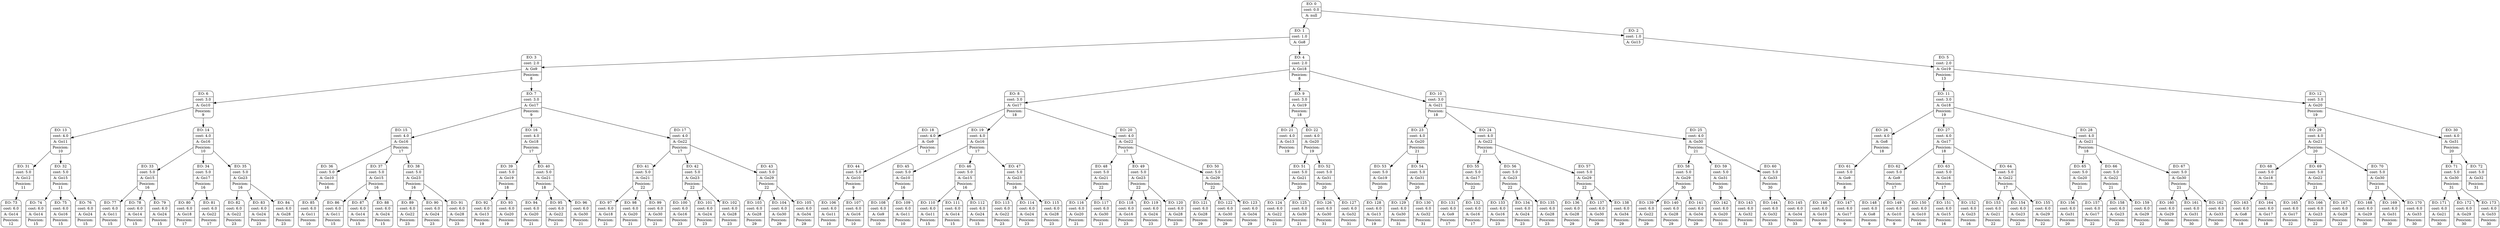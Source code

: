 digraph g {
node [shape = Mrecord];
nodo0[label="{EO: 0|cost: 0.0|A: null}"]
nodo1[label="{EO: 1|cost: 1.0|A: Go8}"]
nodo3[label="{EO: 3|cost: 2.0|A: Go9|Posicion:\n8}"]
nodo6[label="{EO: 6|cost: 3.0|A: Go10|Posicion:\n9}"]
nodo13[label="{EO: 13|cost: 4.0|A: Go11|Posicion:\n10}"]
nodo31[label="{EO: 31|cost: 5.0|A: Go12|Posicion:\n11}"]
nodo73[label="{EO: 73|cost: 6.0|A: Go14|Posicion:\n12}"]

nodo31 -> nodo73;

nodo13 -> nodo31;
nodo32[label="{EO: 32|cost: 5.0|A: Go15|Posicion:\n11}"]
nodo74[label="{EO: 74|cost: 6.0|A: Go14|Posicion:\n15}"]

nodo32 -> nodo74;
nodo75[label="{EO: 75|cost: 6.0|A: Go16|Posicion:\n15}"]

nodo32 -> nodo75;
nodo76[label="{EO: 76|cost: 6.0|A: Go24|Posicion:\n15}"]

nodo32 -> nodo76;

nodo13 -> nodo32;

nodo6 -> nodo13;
nodo14[label="{EO: 14|cost: 4.0|A: Go16|Posicion:\n10}"]
nodo33[label="{EO: 33|cost: 5.0|A: Go15|Posicion:\n16}"]
nodo77[label="{EO: 77|cost: 6.0|A: Go11|Posicion:\n15}"]

nodo33 -> nodo77;
nodo78[label="{EO: 78|cost: 6.0|A: Go14|Posicion:\n15}"]

nodo33 -> nodo78;
nodo79[label="{EO: 79|cost: 6.0|A: Go24|Posicion:\n15}"]

nodo33 -> nodo79;

nodo14 -> nodo33;
nodo34[label="{EO: 34|cost: 5.0|A: Go17|Posicion:\n16}"]
nodo80[label="{EO: 80|cost: 6.0|A: Go18|Posicion:\n17}"]

nodo34 -> nodo80;
nodo81[label="{EO: 81|cost: 6.0|A: Go22|Posicion:\n17}"]

nodo34 -> nodo81;

nodo14 -> nodo34;
nodo35[label="{EO: 35|cost: 5.0|A: Go23|Posicion:\n16}"]
nodo82[label="{EO: 82|cost: 6.0|A: Go22|Posicion:\n23}"]

nodo35 -> nodo82;
nodo83[label="{EO: 83|cost: 6.0|A: Go24|Posicion:\n23}"]

nodo35 -> nodo83;
nodo84[label="{EO: 84|cost: 6.0|A: Go28|Posicion:\n23}"]

nodo35 -> nodo84;

nodo14 -> nodo35;

nodo6 -> nodo14;

nodo3 -> nodo6;
nodo7[label="{EO: 7|cost: 3.0|A: Go17|Posicion:\n9}"]
nodo15[label="{EO: 15|cost: 4.0|A: Go16|Posicion:\n17}"]
nodo36[label="{EO: 36|cost: 5.0|A: Go10|Posicion:\n16}"]
nodo85[label="{EO: 85|cost: 6.0|A: Go11|Posicion:\n10}"]

nodo36 -> nodo85;

nodo15 -> nodo36;
nodo37[label="{EO: 37|cost: 5.0|A: Go15|Posicion:\n16}"]
nodo86[label="{EO: 86|cost: 6.0|A: Go11|Posicion:\n15}"]

nodo37 -> nodo86;
nodo87[label="{EO: 87|cost: 6.0|A: Go14|Posicion:\n15}"]

nodo37 -> nodo87;
nodo88[label="{EO: 88|cost: 6.0|A: Go24|Posicion:\n15}"]

nodo37 -> nodo88;

nodo15 -> nodo37;
nodo38[label="{EO: 38|cost: 5.0|A: Go23|Posicion:\n16}"]
nodo89[label="{EO: 89|cost: 6.0|A: Go22|Posicion:\n23}"]

nodo38 -> nodo89;
nodo90[label="{EO: 90|cost: 6.0|A: Go24|Posicion:\n23}"]

nodo38 -> nodo90;
nodo91[label="{EO: 91|cost: 6.0|A: Go28|Posicion:\n23}"]

nodo38 -> nodo91;

nodo15 -> nodo38;

nodo7 -> nodo15;
nodo16[label="{EO: 16|cost: 4.0|A: Go18|Posicion:\n17}"]
nodo39[label="{EO: 39|cost: 5.0|A: Go19|Posicion:\n18}"]
nodo92[label="{EO: 92|cost: 6.0|A: Go13|Posicion:\n19}"]

nodo39 -> nodo92;
nodo93[label="{EO: 93|cost: 6.0|A: Go20|Posicion:\n19}"]

nodo39 -> nodo93;

nodo16 -> nodo39;
nodo40[label="{EO: 40|cost: 5.0|A: Go21|Posicion:\n18}"]
nodo94[label="{EO: 94|cost: 6.0|A: Go20|Posicion:\n21}"]

nodo40 -> nodo94;
nodo95[label="{EO: 95|cost: 6.0|A: Go22|Posicion:\n21}"]

nodo40 -> nodo95;
nodo96[label="{EO: 96|cost: 6.0|A: Go30|Posicion:\n21}"]

nodo40 -> nodo96;

nodo16 -> nodo40;

nodo7 -> nodo16;
nodo17[label="{EO: 17|cost: 4.0|A: Go22|Posicion:\n17}"]
nodo41[label="{EO: 41|cost: 5.0|A: Go21|Posicion:\n22}"]
nodo97[label="{EO: 97|cost: 6.0|A: Go18|Posicion:\n21}"]

nodo41 -> nodo97;
nodo98[label="{EO: 98|cost: 6.0|A: Go20|Posicion:\n21}"]

nodo41 -> nodo98;
nodo99[label="{EO: 99|cost: 6.0|A: Go30|Posicion:\n21}"]

nodo41 -> nodo99;

nodo17 -> nodo41;
nodo42[label="{EO: 42|cost: 5.0|A: Go23|Posicion:\n22}"]
nodo100[label="{EO: 100|cost: 6.0|A: Go16|Posicion:\n23}"]

nodo42 -> nodo100;
nodo101[label="{EO: 101|cost: 6.0|A: Go24|Posicion:\n23}"]

nodo42 -> nodo101;
nodo102[label="{EO: 102|cost: 6.0|A: Go28|Posicion:\n23}"]

nodo42 -> nodo102;

nodo17 -> nodo42;
nodo43[label="{EO: 43|cost: 5.0|A: Go29|Posicion:\n22}"]
nodo103[label="{EO: 103|cost: 6.0|A: Go28|Posicion:\n29}"]

nodo43 -> nodo103;
nodo104[label="{EO: 104|cost: 6.0|A: Go30|Posicion:\n29}"]

nodo43 -> nodo104;
nodo105[label="{EO: 105|cost: 6.0|A: Go34|Posicion:\n29}"]

nodo43 -> nodo105;

nodo17 -> nodo43;

nodo7 -> nodo17;

nodo3 -> nodo7;

nodo1 -> nodo3;
nodo4[label="{EO: 4|cost: 2.0|A: Go18|Posicion:\n8}"]
nodo8[label="{EO: 8|cost: 3.0|A: Go17|Posicion:\n18}"]
nodo18[label="{EO: 18|cost: 4.0|A: Go9|Posicion:\n17}"]
nodo44[label="{EO: 44|cost: 5.0|A: Go10|Posicion:\n9}"]
nodo106[label="{EO: 106|cost: 6.0|A: Go11|Posicion:\n10}"]

nodo44 -> nodo106;
nodo107[label="{EO: 107|cost: 6.0|A: Go16|Posicion:\n10}"]

nodo44 -> nodo107;

nodo18 -> nodo44;

nodo8 -> nodo18;
nodo19[label="{EO: 19|cost: 4.0|A: Go16|Posicion:\n17}"]
nodo45[label="{EO: 45|cost: 5.0|A: Go10|Posicion:\n16}"]
nodo108[label="{EO: 108|cost: 6.0|A: Go9|Posicion:\n10}"]

nodo45 -> nodo108;
nodo109[label="{EO: 109|cost: 6.0|A: Go11|Posicion:\n10}"]

nodo45 -> nodo109;

nodo19 -> nodo45;
nodo46[label="{EO: 46|cost: 5.0|A: Go15|Posicion:\n16}"]
nodo110[label="{EO: 110|cost: 6.0|A: Go11|Posicion:\n15}"]

nodo46 -> nodo110;
nodo111[label="{EO: 111|cost: 6.0|A: Go14|Posicion:\n15}"]

nodo46 -> nodo111;
nodo112[label="{EO: 112|cost: 6.0|A: Go24|Posicion:\n15}"]

nodo46 -> nodo112;

nodo19 -> nodo46;
nodo47[label="{EO: 47|cost: 5.0|A: Go23|Posicion:\n16}"]
nodo113[label="{EO: 113|cost: 6.0|A: Go22|Posicion:\n23}"]

nodo47 -> nodo113;
nodo114[label="{EO: 114|cost: 6.0|A: Go24|Posicion:\n23}"]

nodo47 -> nodo114;
nodo115[label="{EO: 115|cost: 6.0|A: Go28|Posicion:\n23}"]

nodo47 -> nodo115;

nodo19 -> nodo47;

nodo8 -> nodo19;
nodo20[label="{EO: 20|cost: 4.0|A: Go22|Posicion:\n17}"]
nodo48[label="{EO: 48|cost: 5.0|A: Go21|Posicion:\n22}"]
nodo116[label="{EO: 116|cost: 6.0|A: Go20|Posicion:\n21}"]

nodo48 -> nodo116;
nodo117[label="{EO: 117|cost: 6.0|A: Go30|Posicion:\n21}"]

nodo48 -> nodo117;

nodo20 -> nodo48;
nodo49[label="{EO: 49|cost: 5.0|A: Go23|Posicion:\n22}"]
nodo118[label="{EO: 118|cost: 6.0|A: Go16|Posicion:\n23}"]

nodo49 -> nodo118;
nodo119[label="{EO: 119|cost: 6.0|A: Go24|Posicion:\n23}"]

nodo49 -> nodo119;
nodo120[label="{EO: 120|cost: 6.0|A: Go28|Posicion:\n23}"]

nodo49 -> nodo120;

nodo20 -> nodo49;
nodo50[label="{EO: 50|cost: 5.0|A: Go29|Posicion:\n22}"]
nodo121[label="{EO: 121|cost: 6.0|A: Go28|Posicion:\n29}"]

nodo50 -> nodo121;
nodo122[label="{EO: 122|cost: 6.0|A: Go30|Posicion:\n29}"]

nodo50 -> nodo122;
nodo123[label="{EO: 123|cost: 6.0|A: Go34|Posicion:\n29}"]

nodo50 -> nodo123;

nodo20 -> nodo50;

nodo8 -> nodo20;

nodo4 -> nodo8;
nodo9[label="{EO: 9|cost: 3.0|A: Go19|Posicion:\n18}"]
nodo21[label="{EO: 21|cost: 4.0|A: Go13|Posicion:\n19}"]

nodo9 -> nodo21;
nodo22[label="{EO: 22|cost: 4.0|A: Go20|Posicion:\n19}"]
nodo51[label="{EO: 51|cost: 5.0|A: Go21|Posicion:\n20}"]
nodo124[label="{EO: 124|cost: 6.0|A: Go22|Posicion:\n21}"]

nodo51 -> nodo124;
nodo125[label="{EO: 125|cost: 6.0|A: Go30|Posicion:\n21}"]

nodo51 -> nodo125;

nodo22 -> nodo51;
nodo52[label="{EO: 52|cost: 5.0|A: Go31|Posicion:\n20}"]
nodo126[label="{EO: 126|cost: 6.0|A: Go30|Posicion:\n31}"]

nodo52 -> nodo126;
nodo127[label="{EO: 127|cost: 6.0|A: Go32|Posicion:\n31}"]

nodo52 -> nodo127;

nodo22 -> nodo52;

nodo9 -> nodo22;

nodo4 -> nodo9;
nodo10[label="{EO: 10|cost: 3.0|A: Go21|Posicion:\n18}"]
nodo23[label="{EO: 23|cost: 4.0|A: Go20|Posicion:\n21}"]
nodo53[label="{EO: 53|cost: 5.0|A: Go19|Posicion:\n20}"]
nodo128[label="{EO: 128|cost: 6.0|A: Go13|Posicion:\n19}"]

nodo53 -> nodo128;

nodo23 -> nodo53;
nodo54[label="{EO: 54|cost: 5.0|A: Go31|Posicion:\n20}"]
nodo129[label="{EO: 129|cost: 6.0|A: Go30|Posicion:\n31}"]

nodo54 -> nodo129;
nodo130[label="{EO: 130|cost: 6.0|A: Go32|Posicion:\n31}"]

nodo54 -> nodo130;

nodo23 -> nodo54;

nodo10 -> nodo23;
nodo24[label="{EO: 24|cost: 4.0|A: Go22|Posicion:\n21}"]
nodo55[label="{EO: 55|cost: 5.0|A: Go17|Posicion:\n22}"]
nodo131[label="{EO: 131|cost: 6.0|A: Go9|Posicion:\n17}"]

nodo55 -> nodo131;
nodo132[label="{EO: 132|cost: 6.0|A: Go16|Posicion:\n17}"]

nodo55 -> nodo132;

nodo24 -> nodo55;
nodo56[label="{EO: 56|cost: 5.0|A: Go23|Posicion:\n22}"]
nodo133[label="{EO: 133|cost: 6.0|A: Go16|Posicion:\n23}"]

nodo56 -> nodo133;
nodo134[label="{EO: 134|cost: 6.0|A: Go24|Posicion:\n23}"]

nodo56 -> nodo134;
nodo135[label="{EO: 135|cost: 6.0|A: Go28|Posicion:\n23}"]

nodo56 -> nodo135;

nodo24 -> nodo56;
nodo57[label="{EO: 57|cost: 5.0|A: Go29|Posicion:\n22}"]
nodo136[label="{EO: 136|cost: 6.0|A: Go28|Posicion:\n29}"]

nodo57 -> nodo136;
nodo137[label="{EO: 137|cost: 6.0|A: Go30|Posicion:\n29}"]

nodo57 -> nodo137;
nodo138[label="{EO: 138|cost: 6.0|A: Go34|Posicion:\n29}"]

nodo57 -> nodo138;

nodo24 -> nodo57;

nodo10 -> nodo24;
nodo25[label="{EO: 25|cost: 4.0|A: Go30|Posicion:\n21}"]
nodo58[label="{EO: 58|cost: 5.0|A: Go29|Posicion:\n30}"]
nodo139[label="{EO: 139|cost: 6.0|A: Go22|Posicion:\n29}"]

nodo58 -> nodo139;
nodo140[label="{EO: 140|cost: 6.0|A: Go28|Posicion:\n29}"]

nodo58 -> nodo140;
nodo141[label="{EO: 141|cost: 6.0|A: Go34|Posicion:\n29}"]

nodo58 -> nodo141;

nodo25 -> nodo58;
nodo59[label="{EO: 59|cost: 5.0|A: Go31|Posicion:\n30}"]
nodo142[label="{EO: 142|cost: 6.0|A: Go20|Posicion:\n31}"]

nodo59 -> nodo142;
nodo143[label="{EO: 143|cost: 6.0|A: Go32|Posicion:\n31}"]

nodo59 -> nodo143;

nodo25 -> nodo59;
nodo60[label="{EO: 60|cost: 5.0|A: Go33|Posicion:\n30}"]
nodo144[label="{EO: 144|cost: 6.0|A: Go32|Posicion:\n33}"]

nodo60 -> nodo144;
nodo145[label="{EO: 145|cost: 6.0|A: Go34|Posicion:\n33}"]

nodo60 -> nodo145;

nodo25 -> nodo60;

nodo10 -> nodo25;

nodo4 -> nodo10;

nodo1 -> nodo4;

nodo0 -> nodo1;
nodo2[label="{EO: 2|cost: 1.0|A: Go13}"]
nodo5[label="{EO: 5|cost: 2.0|A: Go19|Posicion:\n13}"]
nodo11[label="{EO: 11|cost: 3.0|A: Go18|Posicion:\n19}"]
nodo26[label="{EO: 26|cost: 4.0|A: Go8|Posicion:\n18}"]
nodo61[label="{EO: 61|cost: 5.0|A: Go9|Posicion:\n8}"]
nodo146[label="{EO: 146|cost: 6.0|A: Go10|Posicion:\n9}"]

nodo61 -> nodo146;
nodo147[label="{EO: 147|cost: 6.0|A: Go17|Posicion:\n9}"]

nodo61 -> nodo147;

nodo26 -> nodo61;

nodo11 -> nodo26;
nodo27[label="{EO: 27|cost: 4.0|A: Go17|Posicion:\n18}"]
nodo62[label="{EO: 62|cost: 5.0|A: Go9|Posicion:\n17}"]
nodo148[label="{EO: 148|cost: 6.0|A: Go8|Posicion:\n9}"]

nodo62 -> nodo148;
nodo149[label="{EO: 149|cost: 6.0|A: Go10|Posicion:\n9}"]

nodo62 -> nodo149;

nodo27 -> nodo62;
nodo63[label="{EO: 63|cost: 5.0|A: Go16|Posicion:\n17}"]
nodo150[label="{EO: 150|cost: 6.0|A: Go10|Posicion:\n16}"]

nodo63 -> nodo150;
nodo151[label="{EO: 151|cost: 6.0|A: Go15|Posicion:\n16}"]

nodo63 -> nodo151;
nodo152[label="{EO: 152|cost: 6.0|A: Go23|Posicion:\n16}"]

nodo63 -> nodo152;

nodo27 -> nodo63;
nodo64[label="{EO: 64|cost: 5.0|A: Go22|Posicion:\n17}"]
nodo153[label="{EO: 153|cost: 6.0|A: Go21|Posicion:\n22}"]

nodo64 -> nodo153;
nodo154[label="{EO: 154|cost: 6.0|A: Go23|Posicion:\n22}"]

nodo64 -> nodo154;
nodo155[label="{EO: 155|cost: 6.0|A: Go29|Posicion:\n22}"]

nodo64 -> nodo155;

nodo27 -> nodo64;

nodo11 -> nodo27;
nodo28[label="{EO: 28|cost: 4.0|A: Go21|Posicion:\n18}"]
nodo65[label="{EO: 65|cost: 5.0|A: Go20|Posicion:\n21}"]
nodo156[label="{EO: 156|cost: 6.0|A: Go31|Posicion:\n20}"]

nodo65 -> nodo156;

nodo28 -> nodo65;
nodo66[label="{EO: 66|cost: 5.0|A: Go22|Posicion:\n21}"]
nodo157[label="{EO: 157|cost: 6.0|A: Go17|Posicion:\n22}"]

nodo66 -> nodo157;
nodo158[label="{EO: 158|cost: 6.0|A: Go23|Posicion:\n22}"]

nodo66 -> nodo158;
nodo159[label="{EO: 159|cost: 6.0|A: Go29|Posicion:\n22}"]

nodo66 -> nodo159;

nodo28 -> nodo66;
nodo67[label="{EO: 67|cost: 5.0|A: Go30|Posicion:\n21}"]
nodo160[label="{EO: 160|cost: 6.0|A: Go29|Posicion:\n30}"]

nodo67 -> nodo160;
nodo161[label="{EO: 161|cost: 6.0|A: Go31|Posicion:\n30}"]

nodo67 -> nodo161;
nodo162[label="{EO: 162|cost: 6.0|A: Go33|Posicion:\n30}"]

nodo67 -> nodo162;

nodo28 -> nodo67;

nodo11 -> nodo28;

nodo5 -> nodo11;
nodo12[label="{EO: 12|cost: 3.0|A: Go20|Posicion:\n19}"]
nodo29[label="{EO: 29|cost: 4.0|A: Go21|Posicion:\n20}"]
nodo68[label="{EO: 68|cost: 5.0|A: Go18|Posicion:\n21}"]
nodo163[label="{EO: 163|cost: 6.0|A: Go8|Posicion:\n18}"]

nodo68 -> nodo163;
nodo164[label="{EO: 164|cost: 6.0|A: Go17|Posicion:\n18}"]

nodo68 -> nodo164;

nodo29 -> nodo68;
nodo69[label="{EO: 69|cost: 5.0|A: Go22|Posicion:\n21}"]
nodo165[label="{EO: 165|cost: 6.0|A: Go17|Posicion:\n22}"]

nodo69 -> nodo165;
nodo166[label="{EO: 166|cost: 6.0|A: Go23|Posicion:\n22}"]

nodo69 -> nodo166;
nodo167[label="{EO: 167|cost: 6.0|A: Go29|Posicion:\n22}"]

nodo69 -> nodo167;

nodo29 -> nodo69;
nodo70[label="{EO: 70|cost: 5.0|A: Go30|Posicion:\n21}"]
nodo168[label="{EO: 168|cost: 6.0|A: Go29|Posicion:\n30}"]

nodo70 -> nodo168;
nodo169[label="{EO: 169|cost: 6.0|A: Go31|Posicion:\n30}"]

nodo70 -> nodo169;
nodo170[label="{EO: 170|cost: 6.0|A: Go33|Posicion:\n30}"]

nodo70 -> nodo170;

nodo29 -> nodo70;

nodo12 -> nodo29;
nodo30[label="{EO: 30|cost: 4.0|A: Go31|Posicion:\n20}"]
nodo71[label="{EO: 71|cost: 5.0|A: Go30|Posicion:\n31}"]
nodo171[label="{EO: 171|cost: 6.0|A: Go21|Posicion:\n30}"]

nodo71 -> nodo171;
nodo172[label="{EO: 172|cost: 6.0|A: Go29|Posicion:\n30}"]

nodo71 -> nodo172;
nodo173[label="{EO: 173|cost: 6.0|A: Go33|Posicion:\n30}"]

nodo71 -> nodo173;

nodo30 -> nodo71;
nodo72[label="{EO: 72|cost: 5.0|A: Go32|Posicion:\n31}"]

nodo30 -> nodo72;

nodo12 -> nodo30;

nodo5 -> nodo12;

nodo2 -> nodo5;

nodo0 -> nodo2;


}